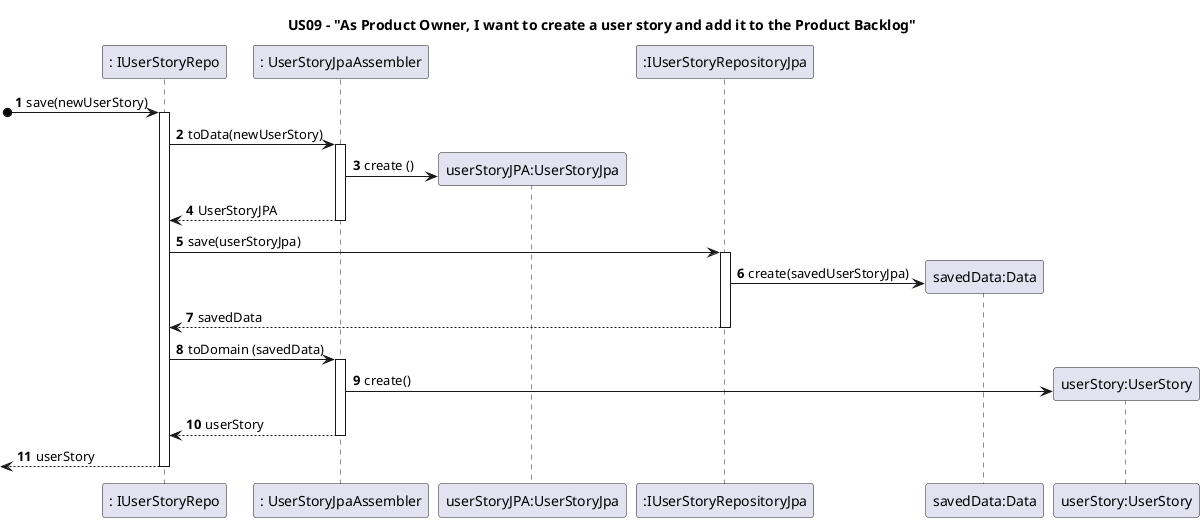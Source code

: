 @startuml
title US09 - "As Product Owner, I want to create a user story and add it to the Product Backlog"

autoactivate on
autonumber

participant ": IUserStoryRepo" as Repository
participant ": UserStoryJpaAssembler" as Assembler
participant "userStoryJPA:UserStoryJpa" as USJPA
participant ":IUserStoryRepositoryJpa" as Driver
participant "savedData:Data" as Data
participant "userStory:UserStory" as US

[o->Repository: save(newUserStory)
Repository -> Assembler : toData(newUserStory)
Assembler -> USJPA **: create ()
Assembler --> Repository : UserStoryJPA
Repository -> Driver: save(userStoryJpa)
Driver -> Data**: create(savedUserStoryJpa)
Driver --> Repository : savedData
Repository -> Assembler: toDomain (savedData)
Assembler -> US **: create()
Assembler --> Repository :userStory

[<--Repository: userStory

@enduml
